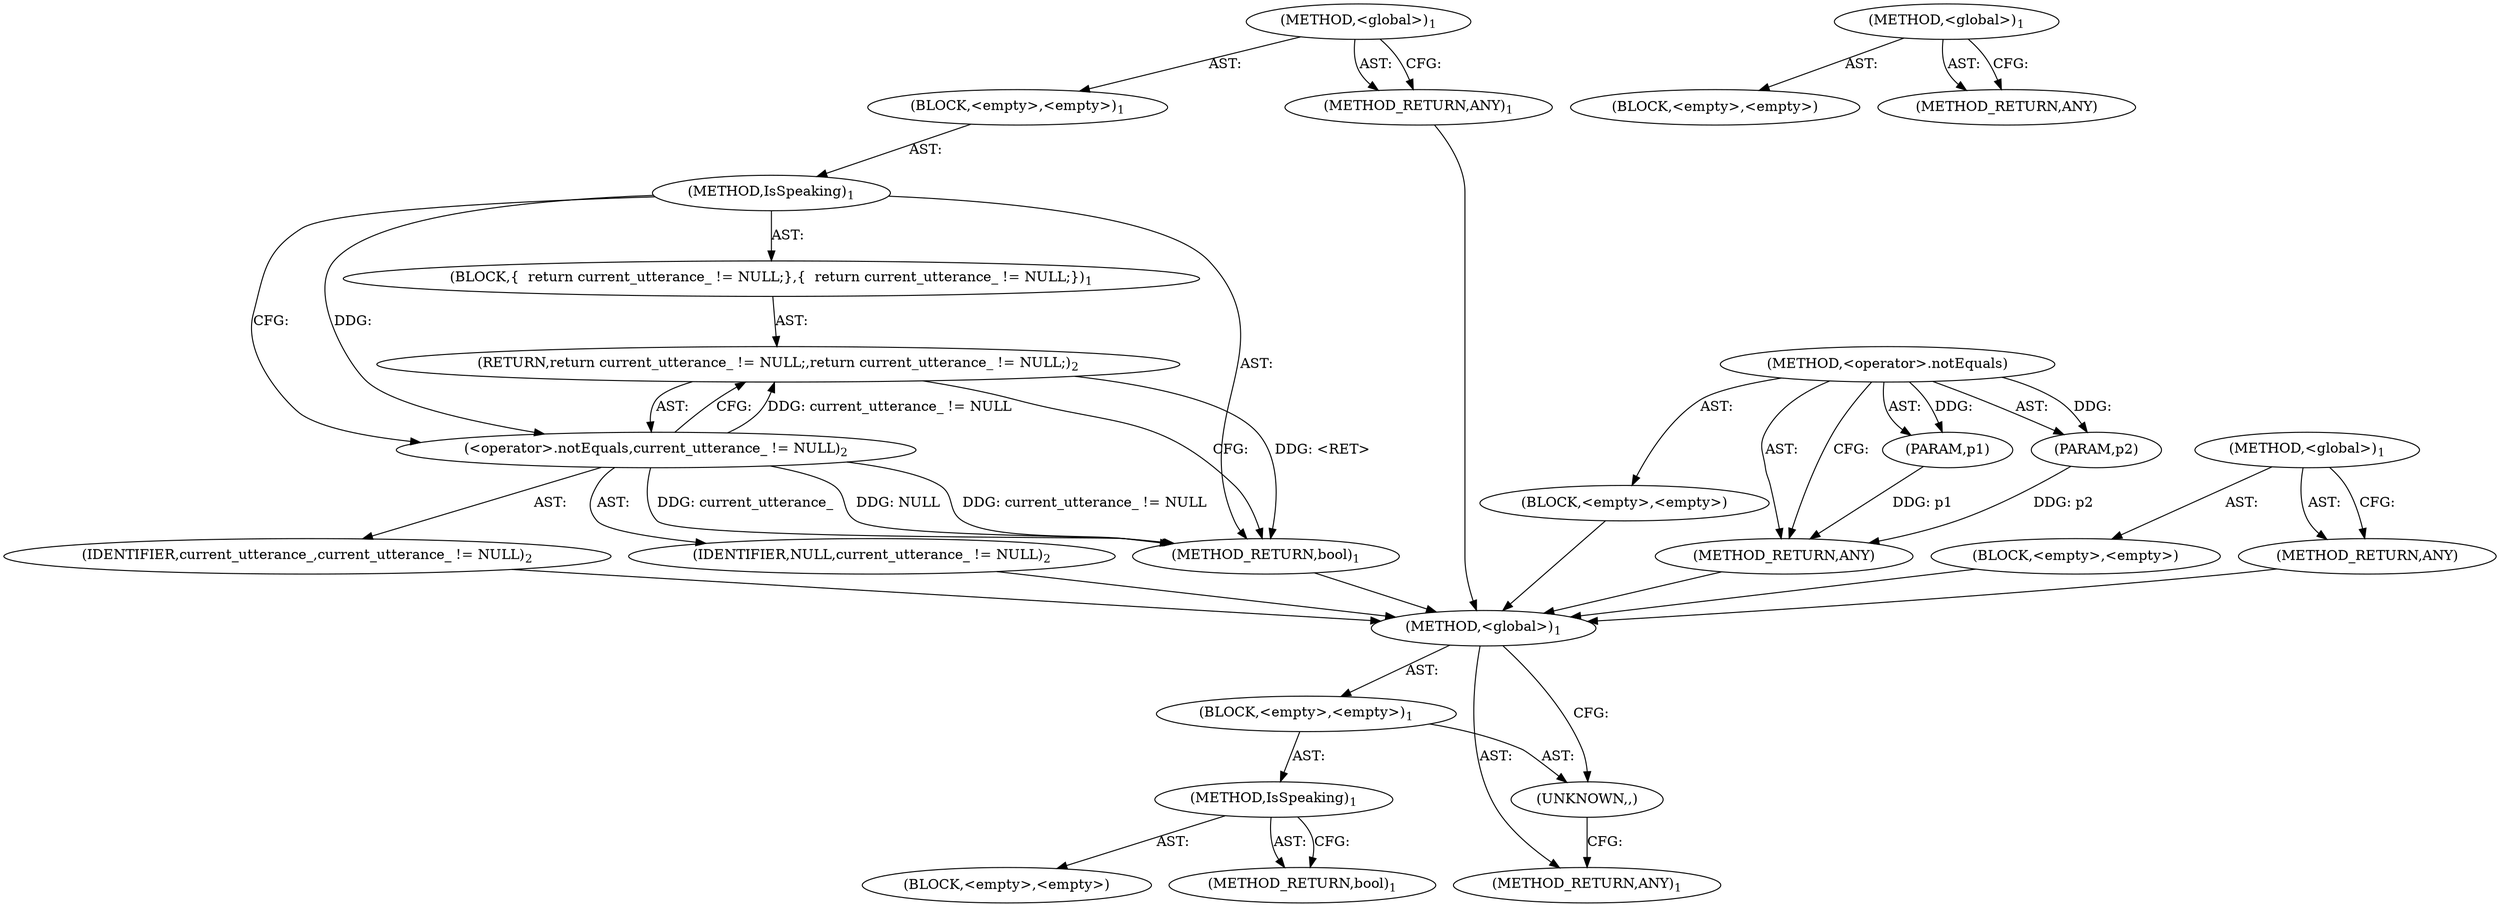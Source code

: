 digraph "&lt;global&gt;" {
vulnerable_6 [label=<(METHOD,&lt;global&gt;)<SUB>1</SUB>>];
vulnerable_7 [label=<(BLOCK,&lt;empty&gt;,&lt;empty&gt;)<SUB>1</SUB>>];
vulnerable_8 [label=<(METHOD,IsSpeaking)<SUB>1</SUB>>];
vulnerable_9 [label=<(BLOCK,{
  return current_utterance_ != NULL;
},{
  return current_utterance_ != NULL;
})<SUB>1</SUB>>];
vulnerable_10 [label=<(RETURN,return current_utterance_ != NULL;,return current_utterance_ != NULL;)<SUB>2</SUB>>];
vulnerable_11 [label=<(&lt;operator&gt;.notEquals,current_utterance_ != NULL)<SUB>2</SUB>>];
vulnerable_12 [label=<(IDENTIFIER,current_utterance_,current_utterance_ != NULL)<SUB>2</SUB>>];
vulnerable_13 [label=<(IDENTIFIER,NULL,current_utterance_ != NULL)<SUB>2</SUB>>];
vulnerable_14 [label=<(METHOD_RETURN,bool)<SUB>1</SUB>>];
vulnerable_16 [label=<(METHOD_RETURN,ANY)<SUB>1</SUB>>];
vulnerable_31 [label=<(METHOD,&lt;operator&gt;.notEquals)>];
vulnerable_32 [label=<(PARAM,p1)>];
vulnerable_33 [label=<(PARAM,p2)>];
vulnerable_34 [label=<(BLOCK,&lt;empty&gt;,&lt;empty&gt;)>];
vulnerable_35 [label=<(METHOD_RETURN,ANY)>];
vulnerable_25 [label=<(METHOD,&lt;global&gt;)<SUB>1</SUB>>];
vulnerable_26 [label=<(BLOCK,&lt;empty&gt;,&lt;empty&gt;)>];
vulnerable_27 [label=<(METHOD_RETURN,ANY)>];
fixed_6 [label=<(METHOD,&lt;global&gt;)<SUB>1</SUB>>];
fixed_7 [label=<(BLOCK,&lt;empty&gt;,&lt;empty&gt;)<SUB>1</SUB>>];
fixed_8 [label=<(METHOD,IsSpeaking)<SUB>1</SUB>>];
fixed_9 [label=<(BLOCK,&lt;empty&gt;,&lt;empty&gt;)>];
fixed_10 [label=<(METHOD_RETURN,bool)<SUB>1</SUB>>];
fixed_12 [label=<(UNKNOWN,,)>];
fixed_13 [label=<(METHOD_RETURN,ANY)<SUB>1</SUB>>];
fixed_22 [label=<(METHOD,&lt;global&gt;)<SUB>1</SUB>>];
fixed_23 [label=<(BLOCK,&lt;empty&gt;,&lt;empty&gt;)>];
fixed_24 [label=<(METHOD_RETURN,ANY)>];
vulnerable_6 -> vulnerable_7  [key=0, label="AST: "];
vulnerable_6 -> vulnerable_16  [key=0, label="AST: "];
vulnerable_6 -> vulnerable_16  [key=1, label="CFG: "];
vulnerable_7 -> vulnerable_8  [key=0, label="AST: "];
vulnerable_8 -> vulnerable_9  [key=0, label="AST: "];
vulnerable_8 -> vulnerable_14  [key=0, label="AST: "];
vulnerable_8 -> vulnerable_11  [key=0, label="CFG: "];
vulnerable_8 -> vulnerable_11  [key=1, label="DDG: "];
vulnerable_9 -> vulnerable_10  [key=0, label="AST: "];
vulnerable_10 -> vulnerable_11  [key=0, label="AST: "];
vulnerable_10 -> vulnerable_14  [key=0, label="CFG: "];
vulnerable_10 -> vulnerable_14  [key=1, label="DDG: &lt;RET&gt;"];
vulnerable_11 -> vulnerable_12  [key=0, label="AST: "];
vulnerable_11 -> vulnerable_13  [key=0, label="AST: "];
vulnerable_11 -> vulnerable_10  [key=0, label="CFG: "];
vulnerable_11 -> vulnerable_10  [key=1, label="DDG: current_utterance_ != NULL"];
vulnerable_11 -> vulnerable_14  [key=0, label="DDG: current_utterance_"];
vulnerable_11 -> vulnerable_14  [key=1, label="DDG: NULL"];
vulnerable_11 -> vulnerable_14  [key=2, label="DDG: current_utterance_ != NULL"];
vulnerable_12 -> fixed_6  [key=0];
vulnerable_13 -> fixed_6  [key=0];
vulnerable_14 -> fixed_6  [key=0];
vulnerable_16 -> fixed_6  [key=0];
vulnerable_31 -> vulnerable_32  [key=0, label="AST: "];
vulnerable_31 -> vulnerable_32  [key=1, label="DDG: "];
vulnerable_31 -> vulnerable_34  [key=0, label="AST: "];
vulnerable_31 -> vulnerable_33  [key=0, label="AST: "];
vulnerable_31 -> vulnerable_33  [key=1, label="DDG: "];
vulnerable_31 -> vulnerable_35  [key=0, label="AST: "];
vulnerable_31 -> vulnerable_35  [key=1, label="CFG: "];
vulnerable_32 -> vulnerable_35  [key=0, label="DDG: p1"];
vulnerable_33 -> vulnerable_35  [key=0, label="DDG: p2"];
vulnerable_34 -> fixed_6  [key=0];
vulnerable_35 -> fixed_6  [key=0];
vulnerable_25 -> vulnerable_26  [key=0, label="AST: "];
vulnerable_25 -> vulnerable_27  [key=0, label="AST: "];
vulnerable_25 -> vulnerable_27  [key=1, label="CFG: "];
vulnerable_26 -> fixed_6  [key=0];
vulnerable_27 -> fixed_6  [key=0];
fixed_6 -> fixed_7  [key=0, label="AST: "];
fixed_6 -> fixed_13  [key=0, label="AST: "];
fixed_6 -> fixed_12  [key=0, label="CFG: "];
fixed_7 -> fixed_8  [key=0, label="AST: "];
fixed_7 -> fixed_12  [key=0, label="AST: "];
fixed_8 -> fixed_9  [key=0, label="AST: "];
fixed_8 -> fixed_10  [key=0, label="AST: "];
fixed_8 -> fixed_10  [key=1, label="CFG: "];
fixed_12 -> fixed_13  [key=0, label="CFG: "];
fixed_22 -> fixed_23  [key=0, label="AST: "];
fixed_22 -> fixed_24  [key=0, label="AST: "];
fixed_22 -> fixed_24  [key=1, label="CFG: "];
}
